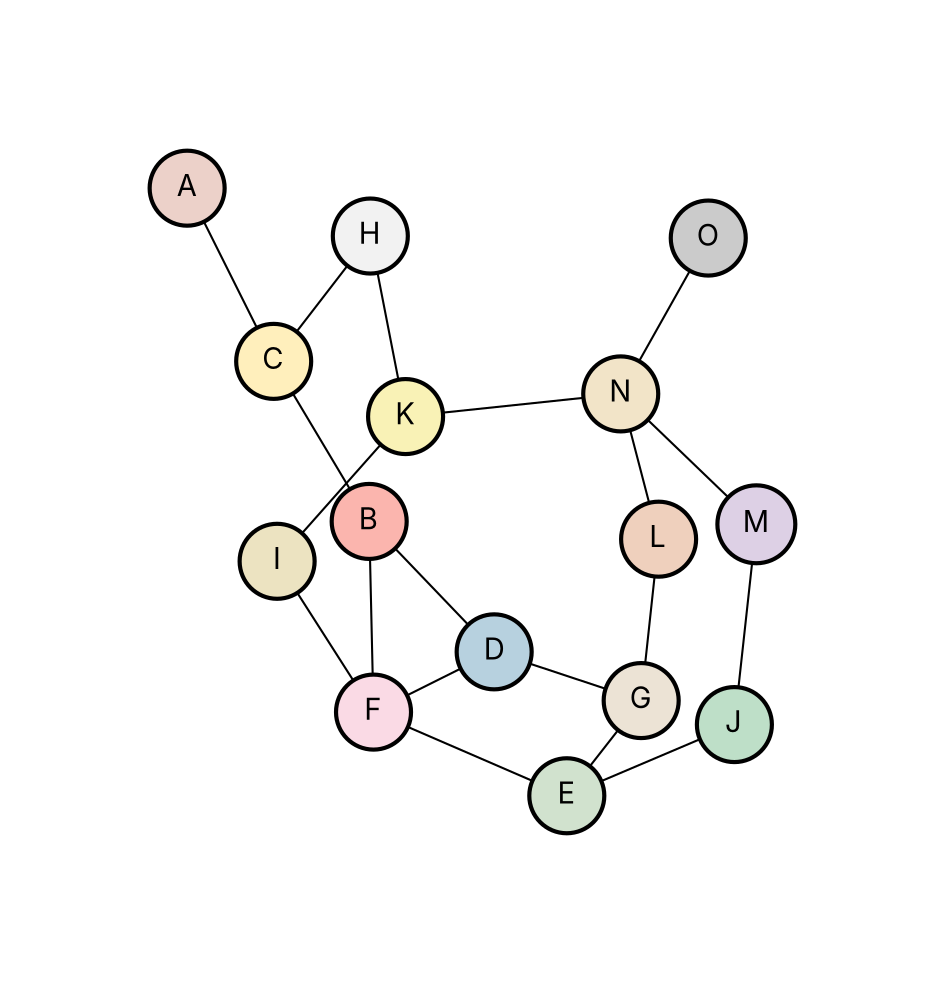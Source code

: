 # Example of an undirected graph
graph colors {
  # Attributes in here apply to the graph itself.
  pad="1"
  outputorder=edgesfirst
  bgcolor=transparent

  # layout= specifies a layout engine:
  #   circo — for circular layout of graphs
  #   dot — for drawing directed graphs (the default)
  #   fdp — for drawing undirected graphs
  #   neato — for drawing undirected graphs
  #   osage — for drawing large undirected graphs
  #   twopi — for radial layouts of graphs
  layout=fdp
  #layout=neato
  #layout=twopi
  #layout=circo

  # Default node attributes
  node [
    shape = circle
    style="filled,bold"
    color=black
    fontname=Inter
  ]

  # Uncomment this to hide labels
  #node [ label="" ]

  # Uncomment this to arrange nodes in a grid
  #layout=osage outputorder=edgesfirst edge [style=invis]

  # Edges
  A -- C
  B -- { C, D, F }
  C -- H
  D -- { F, G }
  E -- { F, G, J }
  F -- I
  G -- L
  H -- K
  I -- K
  J -- M
  K -- N
  L -- N
  M -- N
  N -- O

  # Node attributes
  A [ fillcolor = "#ECD1C9" ]
  B [ fillcolor = "#FBB5AE" ]
  C [ fillcolor = "#FFEFBC" ]
  D [ fillcolor = "#B7D1DF" ]
  E [ fillcolor = "#D1E2CE" ]
  F [ fillcolor = "#FADAE5" ]
  G [ fillcolor = "#ECE3D5" ]
  H [ fillcolor = "#F2F2F2" ]
  I [ fillcolor = "#ECE3C1" ]
  J [ fillcolor = "#BEDFC8" ]
  K [ fillcolor = "#F9F2B6" ]
  L [ fillcolor = "#EFD0BD" ]
  M [ fillcolor = "#DDD0E5" ]
  N [ fillcolor = "#F2E4C8" ]
  O [ fillcolor = "#CBCBCB" ]
}
